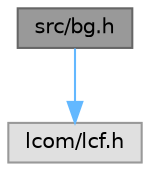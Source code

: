 digraph "src/bg.h"
{
 // LATEX_PDF_SIZE
  bgcolor="transparent";
  edge [fontname=Helvetica,fontsize=10,labelfontname=Helvetica,labelfontsize=10];
  node [fontname=Helvetica,fontsize=10,shape=box,height=0.2,width=0.4];
  Node1 [id="Node000001",label="src/bg.h",height=0.2,width=0.4,color="gray40", fillcolor="grey60", style="filled", fontcolor="black",tooltip="Header file for background management in the game."];
  Node1 -> Node2 [id="edge1_Node000001_Node000002",color="steelblue1",style="solid",tooltip=" "];
  Node2 [id="Node000002",label="lcom/lcf.h",height=0.2,width=0.4,color="grey60", fillcolor="#E0E0E0", style="filled",tooltip=" "];
}
